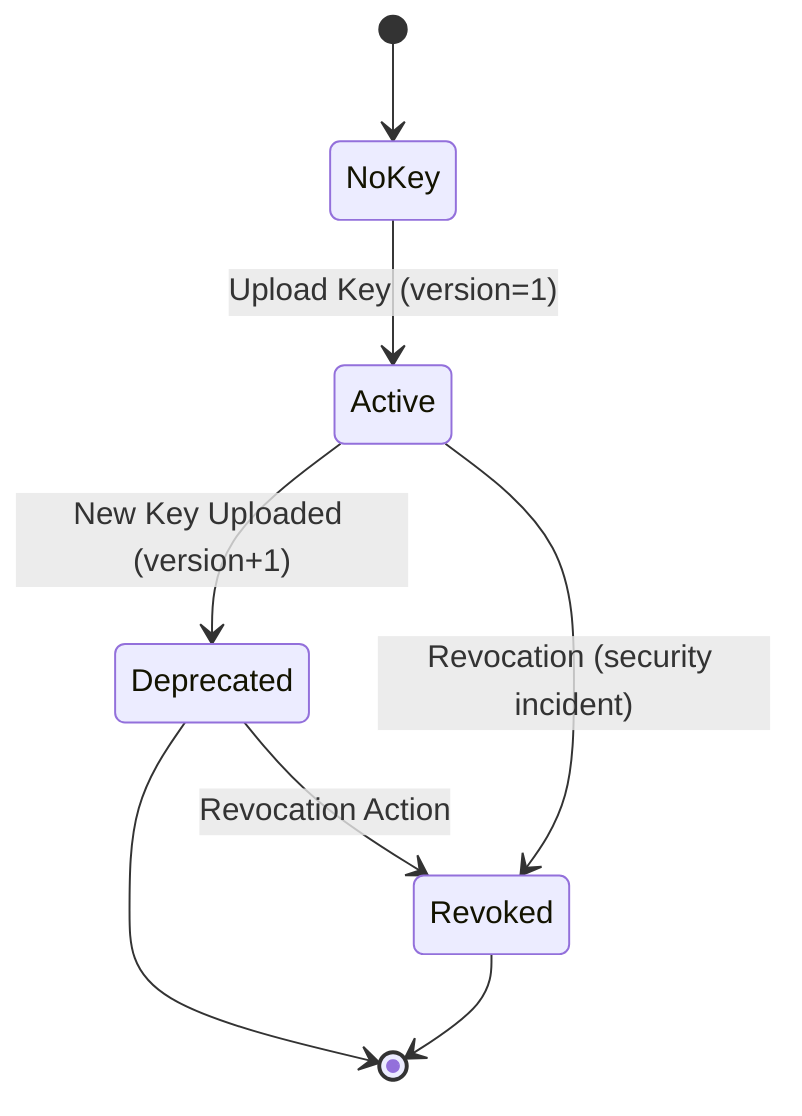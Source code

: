 %% Mermaid: PGP Key Lifecycle
stateDiagram-v2
  [*] --> NoKey
  NoKey --> Active : Upload Key (version=1)
  Active --> Deprecated : New Key Uploaded (version+1)
  Deprecated --> Revoked : Revocation Action
  Active --> Revoked : Revocation (security incident)
  Deprecated --> [*]
  Revoked --> [*]